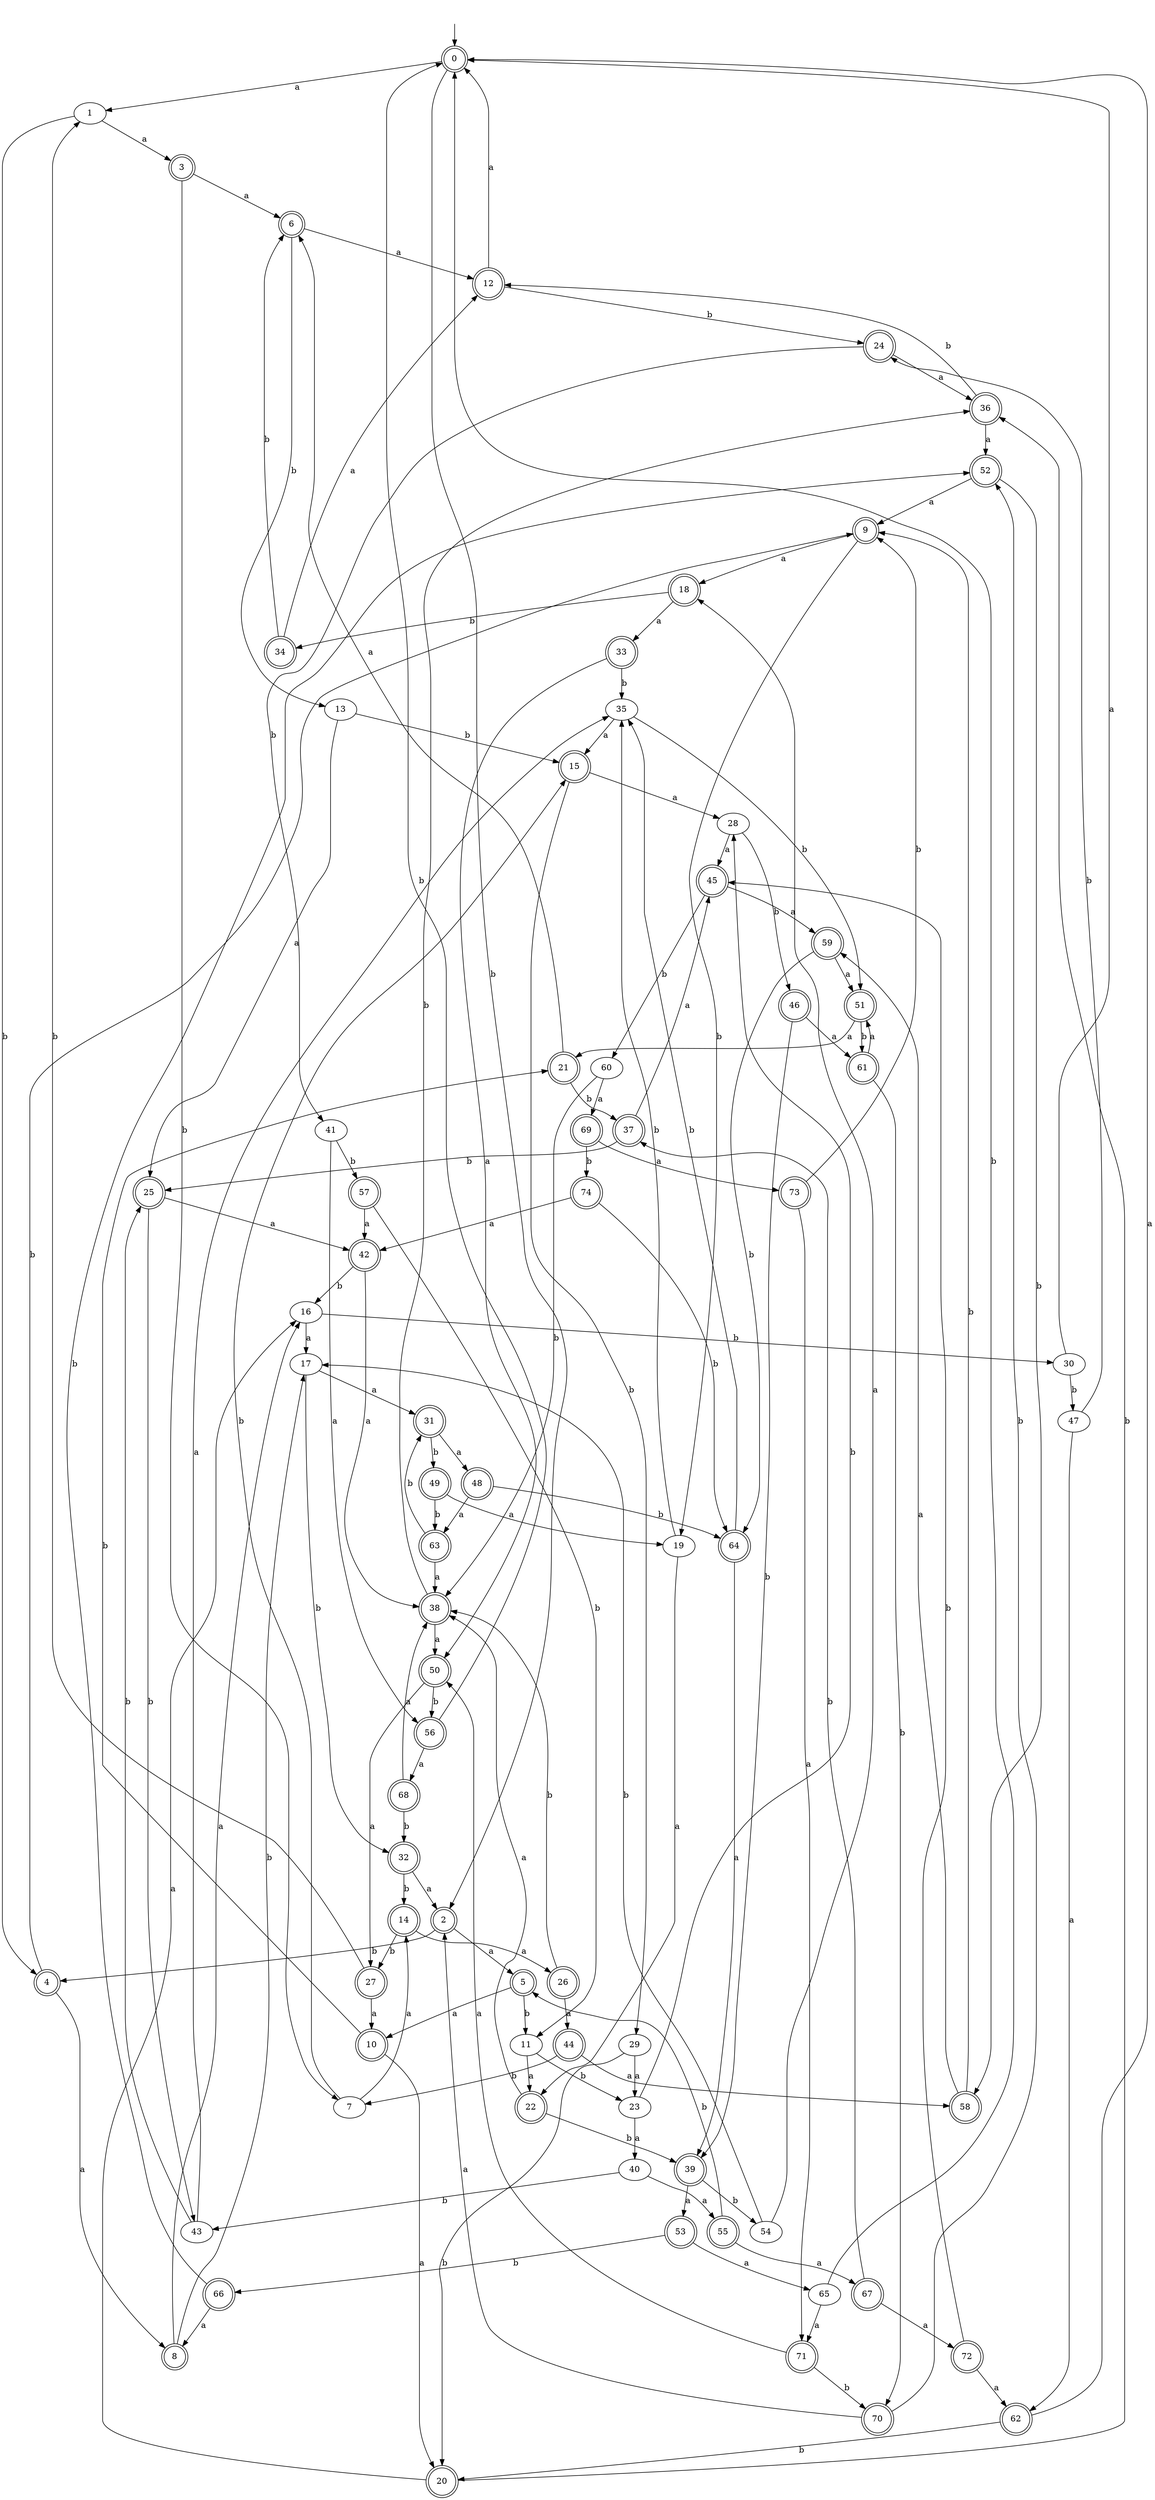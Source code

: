 digraph RandomDFA {
  __start0 [label="", shape=none];
  __start0 -> 0 [label=""];
  0 [shape=circle] [shape=doublecircle]
  0 -> 1 [label="a"]
  0 -> 2 [label="b"]
  1
  1 -> 3 [label="a"]
  1 -> 4 [label="b"]
  2 [shape=doublecircle]
  2 -> 5 [label="a"]
  2 -> 4 [label="b"]
  3 [shape=doublecircle]
  3 -> 6 [label="a"]
  3 -> 7 [label="b"]
  4 [shape=doublecircle]
  4 -> 8 [label="a"]
  4 -> 9 [label="b"]
  5 [shape=doublecircle]
  5 -> 10 [label="a"]
  5 -> 11 [label="b"]
  6 [shape=doublecircle]
  6 -> 12 [label="a"]
  6 -> 13 [label="b"]
  7
  7 -> 14 [label="a"]
  7 -> 15 [label="b"]
  8 [shape=doublecircle]
  8 -> 16 [label="a"]
  8 -> 17 [label="b"]
  9 [shape=doublecircle]
  9 -> 18 [label="a"]
  9 -> 19 [label="b"]
  10 [shape=doublecircle]
  10 -> 20 [label="a"]
  10 -> 21 [label="b"]
  11
  11 -> 22 [label="a"]
  11 -> 23 [label="b"]
  12 [shape=doublecircle]
  12 -> 0 [label="a"]
  12 -> 24 [label="b"]
  13
  13 -> 25 [label="a"]
  13 -> 15 [label="b"]
  14 [shape=doublecircle]
  14 -> 26 [label="a"]
  14 -> 27 [label="b"]
  15 [shape=doublecircle]
  15 -> 28 [label="a"]
  15 -> 29 [label="b"]
  16
  16 -> 17 [label="a"]
  16 -> 30 [label="b"]
  17
  17 -> 31 [label="a"]
  17 -> 32 [label="b"]
  18 [shape=doublecircle]
  18 -> 33 [label="a"]
  18 -> 34 [label="b"]
  19
  19 -> 22 [label="a"]
  19 -> 35 [label="b"]
  20 [shape=doublecircle]
  20 -> 16 [label="a"]
  20 -> 36 [label="b"]
  21 [shape=doublecircle]
  21 -> 6 [label="a"]
  21 -> 37 [label="b"]
  22 [shape=doublecircle]
  22 -> 38 [label="a"]
  22 -> 39 [label="b"]
  23
  23 -> 40 [label="a"]
  23 -> 28 [label="b"]
  24 [shape=doublecircle]
  24 -> 36 [label="a"]
  24 -> 41 [label="b"]
  25 [shape=doublecircle]
  25 -> 42 [label="a"]
  25 -> 43 [label="b"]
  26 [shape=doublecircle]
  26 -> 44 [label="a"]
  26 -> 38 [label="b"]
  27 [shape=doublecircle]
  27 -> 10 [label="a"]
  27 -> 1 [label="b"]
  28
  28 -> 45 [label="a"]
  28 -> 46 [label="b"]
  29
  29 -> 23 [label="a"]
  29 -> 20 [label="b"]
  30
  30 -> 0 [label="a"]
  30 -> 47 [label="b"]
  31 [shape=doublecircle]
  31 -> 48 [label="a"]
  31 -> 49 [label="b"]
  32 [shape=doublecircle]
  32 -> 2 [label="a"]
  32 -> 14 [label="b"]
  33 [shape=doublecircle]
  33 -> 50 [label="a"]
  33 -> 35 [label="b"]
  34 [shape=doublecircle]
  34 -> 12 [label="a"]
  34 -> 6 [label="b"]
  35
  35 -> 15 [label="a"]
  35 -> 51 [label="b"]
  36 [shape=doublecircle]
  36 -> 52 [label="a"]
  36 -> 12 [label="b"]
  37 [shape=doublecircle]
  37 -> 45 [label="a"]
  37 -> 25 [label="b"]
  38 [shape=doublecircle]
  38 -> 50 [label="a"]
  38 -> 36 [label="b"]
  39 [shape=doublecircle]
  39 -> 53 [label="a"]
  39 -> 54 [label="b"]
  40
  40 -> 55 [label="a"]
  40 -> 43 [label="b"]
  41
  41 -> 56 [label="a"]
  41 -> 57 [label="b"]
  42 [shape=doublecircle]
  42 -> 38 [label="a"]
  42 -> 16 [label="b"]
  43
  43 -> 35 [label="a"]
  43 -> 25 [label="b"]
  44 [shape=doublecircle]
  44 -> 58 [label="a"]
  44 -> 7 [label="b"]
  45 [shape=doublecircle]
  45 -> 59 [label="a"]
  45 -> 60 [label="b"]
  46 [shape=doublecircle]
  46 -> 61 [label="a"]
  46 -> 39 [label="b"]
  47
  47 -> 62 [label="a"]
  47 -> 24 [label="b"]
  48 [shape=doublecircle]
  48 -> 63 [label="a"]
  48 -> 64 [label="b"]
  49 [shape=doublecircle]
  49 -> 19 [label="a"]
  49 -> 63 [label="b"]
  50 [shape=doublecircle]
  50 -> 27 [label="a"]
  50 -> 56 [label="b"]
  51 [shape=doublecircle]
  51 -> 21 [label="a"]
  51 -> 61 [label="b"]
  52 [shape=doublecircle]
  52 -> 9 [label="a"]
  52 -> 58 [label="b"]
  53 [shape=doublecircle]
  53 -> 65 [label="a"]
  53 -> 66 [label="b"]
  54
  54 -> 18 [label="a"]
  54 -> 17 [label="b"]
  55 [shape=doublecircle]
  55 -> 67 [label="a"]
  55 -> 5 [label="b"]
  56 [shape=doublecircle]
  56 -> 68 [label="a"]
  56 -> 0 [label="b"]
  57 [shape=doublecircle]
  57 -> 42 [label="a"]
  57 -> 11 [label="b"]
  58 [shape=doublecircle]
  58 -> 59 [label="a"]
  58 -> 9 [label="b"]
  59 [shape=doublecircle]
  59 -> 51 [label="a"]
  59 -> 64 [label="b"]
  60
  60 -> 69 [label="a"]
  60 -> 38 [label="b"]
  61 [shape=doublecircle]
  61 -> 51 [label="a"]
  61 -> 70 [label="b"]
  62 [shape=doublecircle]
  62 -> 0 [label="a"]
  62 -> 20 [label="b"]
  63 [shape=doublecircle]
  63 -> 38 [label="a"]
  63 -> 31 [label="b"]
  64 [shape=doublecircle]
  64 -> 39 [label="a"]
  64 -> 35 [label="b"]
  65
  65 -> 71 [label="a"]
  65 -> 0 [label="b"]
  66 [shape=doublecircle]
  66 -> 8 [label="a"]
  66 -> 52 [label="b"]
  67 [shape=doublecircle]
  67 -> 72 [label="a"]
  67 -> 37 [label="b"]
  68 [shape=doublecircle]
  68 -> 38 [label="a"]
  68 -> 32 [label="b"]
  69 [shape=doublecircle]
  69 -> 73 [label="a"]
  69 -> 74 [label="b"]
  70 [shape=doublecircle]
  70 -> 2 [label="a"]
  70 -> 52 [label="b"]
  71 [shape=doublecircle]
  71 -> 50 [label="a"]
  71 -> 70 [label="b"]
  72 [shape=doublecircle]
  72 -> 62 [label="a"]
  72 -> 45 [label="b"]
  73 [shape=doublecircle]
  73 -> 71 [label="a"]
  73 -> 9 [label="b"]
  74 [shape=doublecircle]
  74 -> 42 [label="a"]
  74 -> 64 [label="b"]
}
